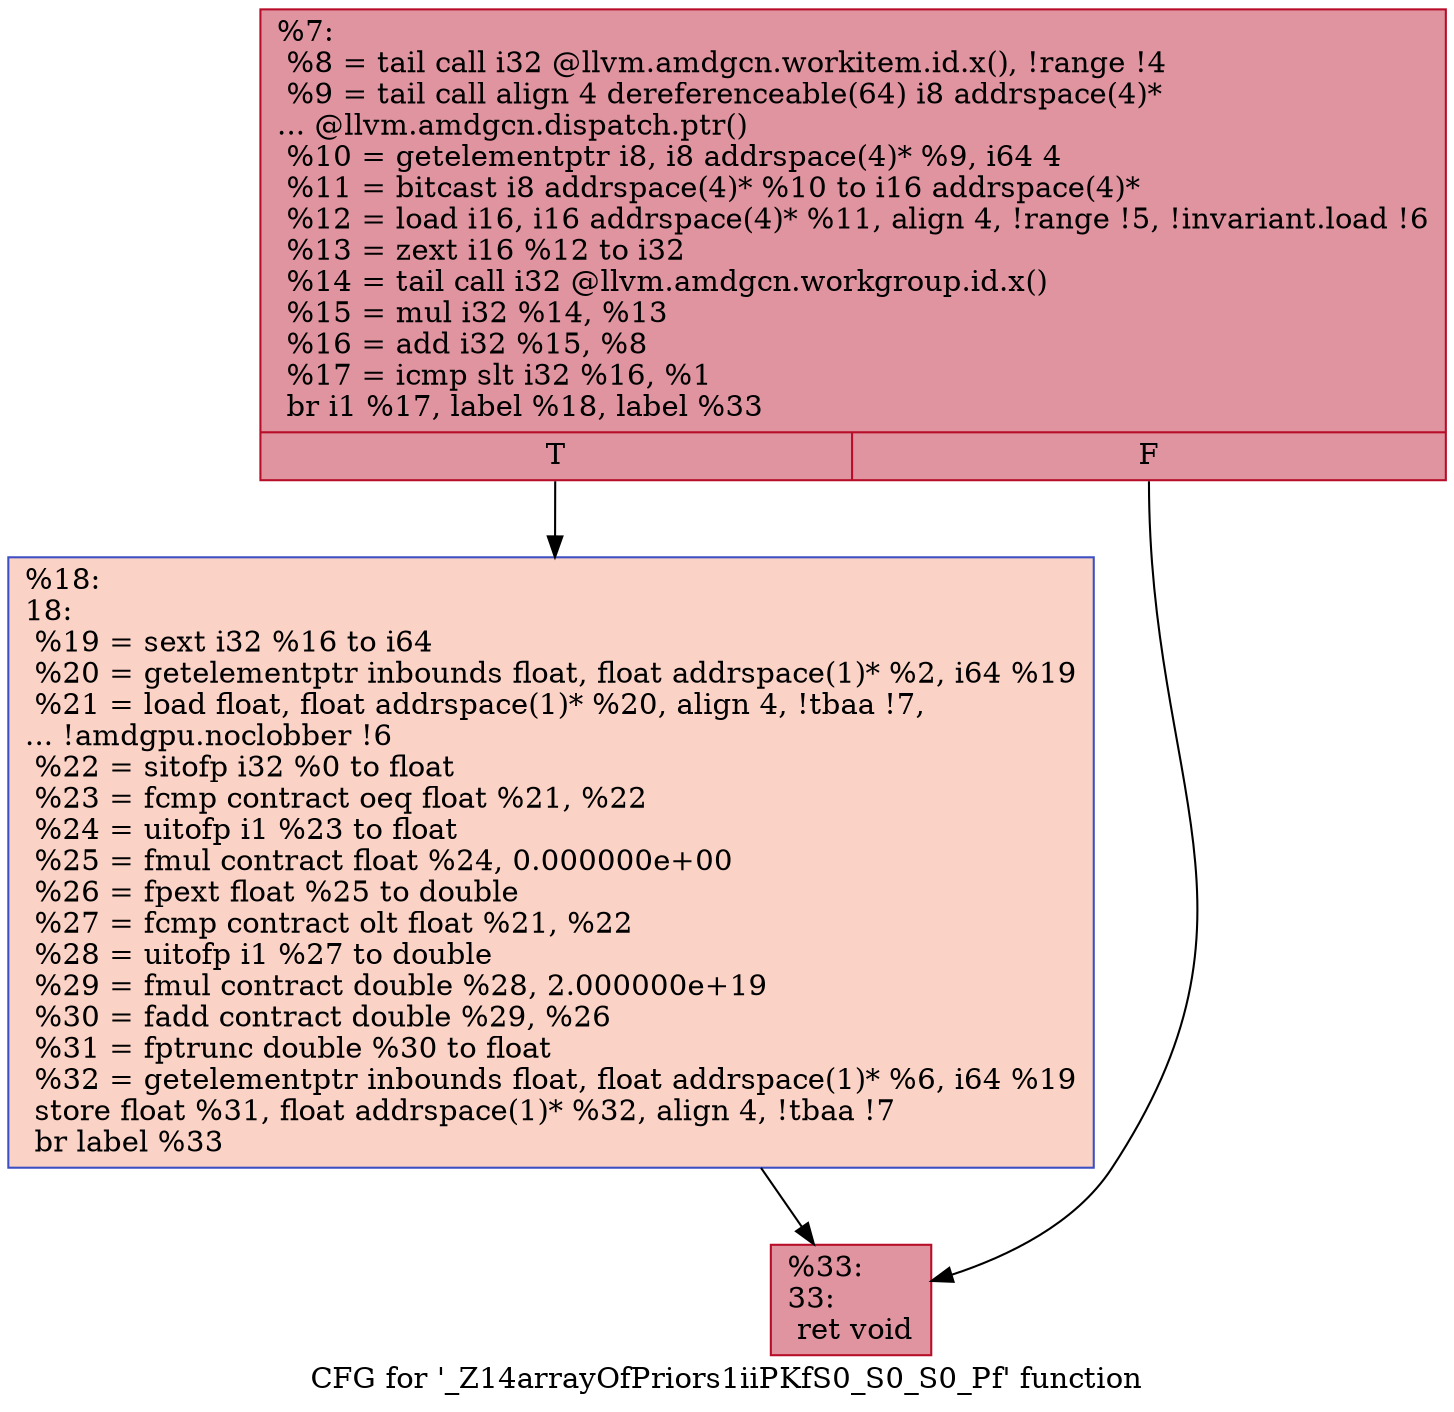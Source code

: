 digraph "CFG for '_Z14arrayOfPriors1iiPKfS0_S0_S0_Pf' function" {
	label="CFG for '_Z14arrayOfPriors1iiPKfS0_S0_S0_Pf' function";

	Node0x636f300 [shape=record,color="#b70d28ff", style=filled, fillcolor="#b70d2870",label="{%7:\l  %8 = tail call i32 @llvm.amdgcn.workitem.id.x(), !range !4\l  %9 = tail call align 4 dereferenceable(64) i8 addrspace(4)*\l... @llvm.amdgcn.dispatch.ptr()\l  %10 = getelementptr i8, i8 addrspace(4)* %9, i64 4\l  %11 = bitcast i8 addrspace(4)* %10 to i16 addrspace(4)*\l  %12 = load i16, i16 addrspace(4)* %11, align 4, !range !5, !invariant.load !6\l  %13 = zext i16 %12 to i32\l  %14 = tail call i32 @llvm.amdgcn.workgroup.id.x()\l  %15 = mul i32 %14, %13\l  %16 = add i32 %15, %8\l  %17 = icmp slt i32 %16, %1\l  br i1 %17, label %18, label %33\l|{<s0>T|<s1>F}}"];
	Node0x636f300:s0 -> Node0x6371200;
	Node0x636f300:s1 -> Node0x6371290;
	Node0x6371200 [shape=record,color="#3d50c3ff", style=filled, fillcolor="#f59c7d70",label="{%18:\l18:                                               \l  %19 = sext i32 %16 to i64\l  %20 = getelementptr inbounds float, float addrspace(1)* %2, i64 %19\l  %21 = load float, float addrspace(1)* %20, align 4, !tbaa !7,\l... !amdgpu.noclobber !6\l  %22 = sitofp i32 %0 to float\l  %23 = fcmp contract oeq float %21, %22\l  %24 = uitofp i1 %23 to float\l  %25 = fmul contract float %24, 0.000000e+00\l  %26 = fpext float %25 to double\l  %27 = fcmp contract olt float %21, %22\l  %28 = uitofp i1 %27 to double\l  %29 = fmul contract double %28, 2.000000e+19\l  %30 = fadd contract double %29, %26\l  %31 = fptrunc double %30 to float\l  %32 = getelementptr inbounds float, float addrspace(1)* %6, i64 %19\l  store float %31, float addrspace(1)* %32, align 4, !tbaa !7\l  br label %33\l}"];
	Node0x6371200 -> Node0x6371290;
	Node0x6371290 [shape=record,color="#b70d28ff", style=filled, fillcolor="#b70d2870",label="{%33:\l33:                                               \l  ret void\l}"];
}
